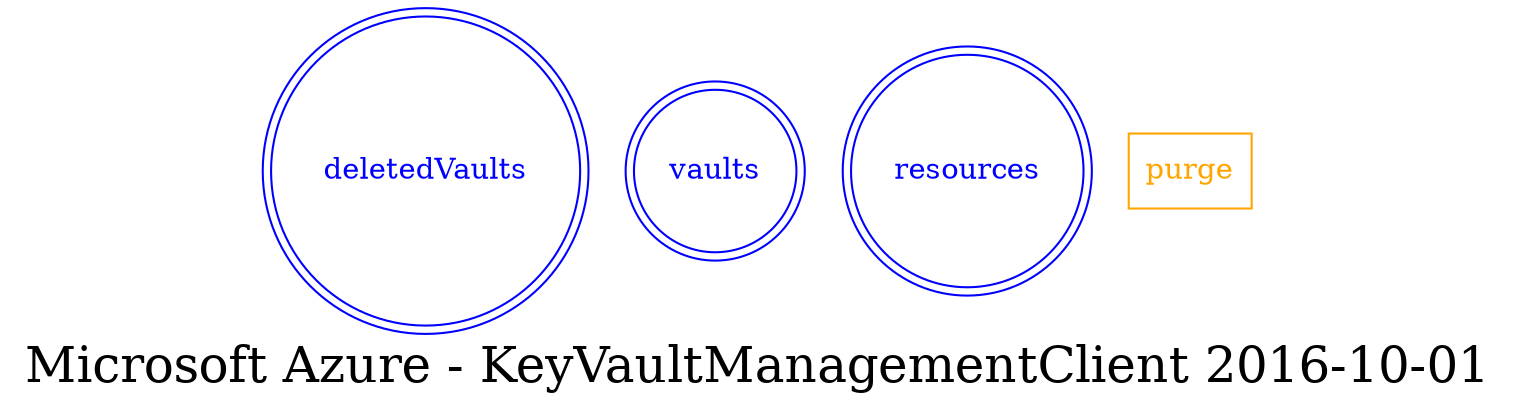 digraph LexiconGraph {
graph[label="Microsoft Azure - KeyVaultManagementClient 2016-10-01", fontsize=24]
splines=true
"deletedVaults" [color=blue, fontcolor=blue, shape=doublecircle]
"vaults" [color=blue, fontcolor=blue, shape=doublecircle]
"resources" [color=blue, fontcolor=blue, shape=doublecircle]
"purge" [color=orange, fontcolor=orange, shape=box]
}
